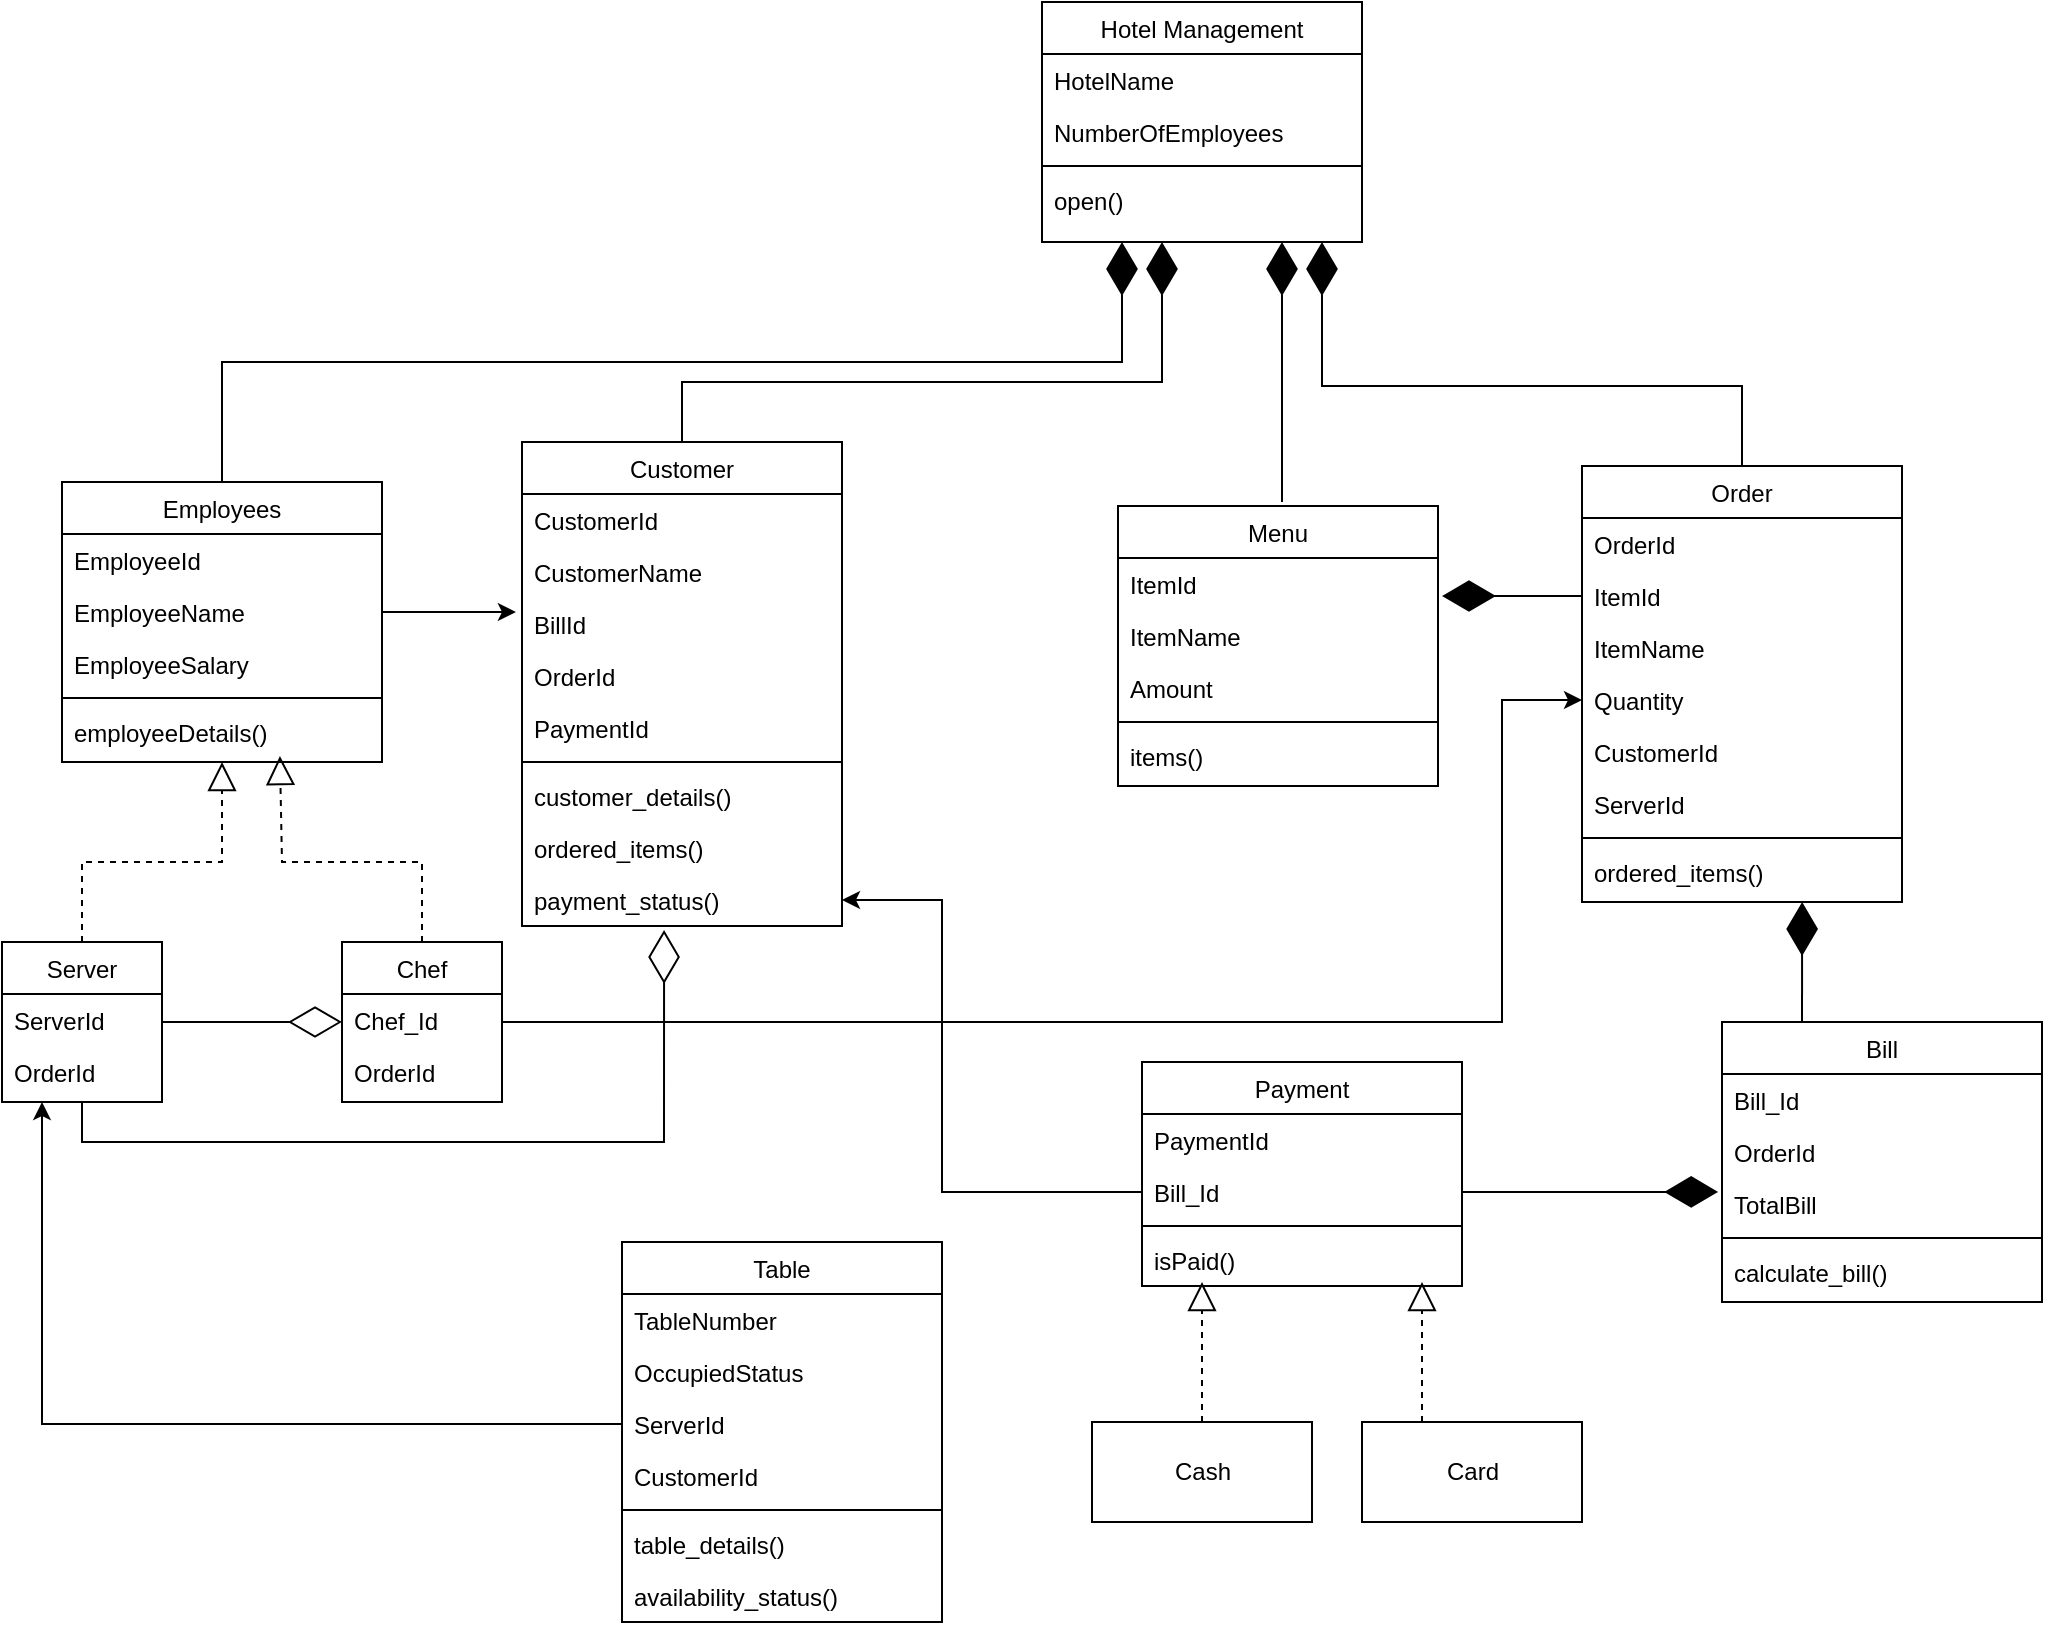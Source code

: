 <mxfile version="20.3.3" type="github">
  <diagram id="C5RBs43oDa-KdzZeNtuy" name="Page-1">
    <mxGraphModel dx="2500" dy="925" grid="1" gridSize="10" guides="1" tooltips="1" connect="1" arrows="1" fold="1" page="1" pageScale="1" pageWidth="827" pageHeight="1169" math="0" shadow="0">
      <root>
        <mxCell id="WIyWlLk6GJQsqaUBKTNV-0" />
        <mxCell id="WIyWlLk6GJQsqaUBKTNV-1" parent="WIyWlLk6GJQsqaUBKTNV-0" />
        <mxCell id="a2YxnJsob0HsdV3gTO4n-17" value="Hotel Management" style="swimlane;fontStyle=0;align=center;verticalAlign=top;childLayout=stackLayout;horizontal=1;startSize=26;horizontalStack=0;resizeParent=1;resizeLast=0;collapsible=1;marginBottom=0;rounded=0;shadow=0;strokeWidth=1;" vertex="1" parent="WIyWlLk6GJQsqaUBKTNV-1">
          <mxGeometry x="310" y="470" width="160" height="120" as="geometry">
            <mxRectangle x="230" y="140" width="160" height="26" as="alternateBounds" />
          </mxGeometry>
        </mxCell>
        <mxCell id="a2YxnJsob0HsdV3gTO4n-18" value="HotelName" style="text;align=left;verticalAlign=top;spacingLeft=4;spacingRight=4;overflow=hidden;rotatable=0;points=[[0,0.5],[1,0.5]];portConstraint=eastwest;" vertex="1" parent="a2YxnJsob0HsdV3gTO4n-17">
          <mxGeometry y="26" width="160" height="26" as="geometry" />
        </mxCell>
        <mxCell id="a2YxnJsob0HsdV3gTO4n-19" value="NumberOfEmployees" style="text;align=left;verticalAlign=top;spacingLeft=4;spacingRight=4;overflow=hidden;rotatable=0;points=[[0,0.5],[1,0.5]];portConstraint=eastwest;rounded=0;shadow=0;html=0;" vertex="1" parent="a2YxnJsob0HsdV3gTO4n-17">
          <mxGeometry y="52" width="160" height="26" as="geometry" />
        </mxCell>
        <mxCell id="a2YxnJsob0HsdV3gTO4n-21" value="" style="line;html=1;strokeWidth=1;align=left;verticalAlign=middle;spacingTop=-1;spacingLeft=3;spacingRight=3;rotatable=0;labelPosition=right;points=[];portConstraint=eastwest;" vertex="1" parent="a2YxnJsob0HsdV3gTO4n-17">
          <mxGeometry y="78" width="160" height="8" as="geometry" />
        </mxCell>
        <mxCell id="a2YxnJsob0HsdV3gTO4n-22" value="open()" style="text;align=left;verticalAlign=top;spacingLeft=4;spacingRight=4;overflow=hidden;rotatable=0;points=[[0,0.5],[1,0.5]];portConstraint=eastwest;" vertex="1" parent="a2YxnJsob0HsdV3gTO4n-17">
          <mxGeometry y="86" width="160" height="26" as="geometry" />
        </mxCell>
        <mxCell id="a2YxnJsob0HsdV3gTO4n-29" value="Employees" style="swimlane;fontStyle=0;align=center;verticalAlign=top;childLayout=stackLayout;horizontal=1;startSize=26;horizontalStack=0;resizeParent=1;resizeLast=0;collapsible=1;marginBottom=0;rounded=0;shadow=0;strokeWidth=1;" vertex="1" parent="WIyWlLk6GJQsqaUBKTNV-1">
          <mxGeometry x="-180" y="710" width="160" height="140" as="geometry">
            <mxRectangle x="550" y="140" width="160" height="26" as="alternateBounds" />
          </mxGeometry>
        </mxCell>
        <mxCell id="a2YxnJsob0HsdV3gTO4n-30" value="EmployeeId" style="text;align=left;verticalAlign=top;spacingLeft=4;spacingRight=4;overflow=hidden;rotatable=0;points=[[0,0.5],[1,0.5]];portConstraint=eastwest;" vertex="1" parent="a2YxnJsob0HsdV3gTO4n-29">
          <mxGeometry y="26" width="160" height="26" as="geometry" />
        </mxCell>
        <mxCell id="a2YxnJsob0HsdV3gTO4n-31" value="EmployeeName" style="text;align=left;verticalAlign=top;spacingLeft=4;spacingRight=4;overflow=hidden;rotatable=0;points=[[0,0.5],[1,0.5]];portConstraint=eastwest;rounded=0;shadow=0;html=0;" vertex="1" parent="a2YxnJsob0HsdV3gTO4n-29">
          <mxGeometry y="52" width="160" height="26" as="geometry" />
        </mxCell>
        <mxCell id="a2YxnJsob0HsdV3gTO4n-32" value="EmployeeSalary" style="text;align=left;verticalAlign=top;spacingLeft=4;spacingRight=4;overflow=hidden;rotatable=0;points=[[0,0.5],[1,0.5]];portConstraint=eastwest;rounded=0;shadow=0;html=0;" vertex="1" parent="a2YxnJsob0HsdV3gTO4n-29">
          <mxGeometry y="78" width="160" height="26" as="geometry" />
        </mxCell>
        <mxCell id="a2YxnJsob0HsdV3gTO4n-35" value="" style="line;html=1;strokeWidth=1;align=left;verticalAlign=middle;spacingTop=-1;spacingLeft=3;spacingRight=3;rotatable=0;labelPosition=right;points=[];portConstraint=eastwest;" vertex="1" parent="a2YxnJsob0HsdV3gTO4n-29">
          <mxGeometry y="104" width="160" height="8" as="geometry" />
        </mxCell>
        <mxCell id="a2YxnJsob0HsdV3gTO4n-36" value="employeeDetails()" style="text;align=left;verticalAlign=top;spacingLeft=4;spacingRight=4;overflow=hidden;rotatable=0;points=[[0,0.5],[1,0.5]];portConstraint=eastwest;" vertex="1" parent="a2YxnJsob0HsdV3gTO4n-29">
          <mxGeometry y="112" width="160" height="26" as="geometry" />
        </mxCell>
        <mxCell id="a2YxnJsob0HsdV3gTO4n-38" value="Customer" style="swimlane;fontStyle=0;align=center;verticalAlign=top;childLayout=stackLayout;horizontal=1;startSize=26;horizontalStack=0;resizeParent=1;resizeLast=0;collapsible=1;marginBottom=0;rounded=0;shadow=0;strokeWidth=1;" vertex="1" parent="WIyWlLk6GJQsqaUBKTNV-1">
          <mxGeometry x="50" y="690" width="160" height="242" as="geometry">
            <mxRectangle x="550" y="140" width="160" height="26" as="alternateBounds" />
          </mxGeometry>
        </mxCell>
        <mxCell id="a2YxnJsob0HsdV3gTO4n-39" value="CustomerId" style="text;align=left;verticalAlign=top;spacingLeft=4;spacingRight=4;overflow=hidden;rotatable=0;points=[[0,0.5],[1,0.5]];portConstraint=eastwest;" vertex="1" parent="a2YxnJsob0HsdV3gTO4n-38">
          <mxGeometry y="26" width="160" height="26" as="geometry" />
        </mxCell>
        <mxCell id="a2YxnJsob0HsdV3gTO4n-40" value="CustomerName" style="text;align=left;verticalAlign=top;spacingLeft=4;spacingRight=4;overflow=hidden;rotatable=0;points=[[0,0.5],[1,0.5]];portConstraint=eastwest;rounded=0;shadow=0;html=0;" vertex="1" parent="a2YxnJsob0HsdV3gTO4n-38">
          <mxGeometry y="52" width="160" height="26" as="geometry" />
        </mxCell>
        <mxCell id="a2YxnJsob0HsdV3gTO4n-41" value="BillId" style="text;align=left;verticalAlign=top;spacingLeft=4;spacingRight=4;overflow=hidden;rotatable=0;points=[[0,0.5],[1,0.5]];portConstraint=eastwest;rounded=0;shadow=0;html=0;" vertex="1" parent="a2YxnJsob0HsdV3gTO4n-38">
          <mxGeometry y="78" width="160" height="26" as="geometry" />
        </mxCell>
        <mxCell id="a2YxnJsob0HsdV3gTO4n-42" value="OrderId" style="text;align=left;verticalAlign=top;spacingLeft=4;spacingRight=4;overflow=hidden;rotatable=0;points=[[0,0.5],[1,0.5]];portConstraint=eastwest;rounded=0;shadow=0;html=0;" vertex="1" parent="a2YxnJsob0HsdV3gTO4n-38">
          <mxGeometry y="104" width="160" height="26" as="geometry" />
        </mxCell>
        <mxCell id="a2YxnJsob0HsdV3gTO4n-43" value="PaymentId" style="text;align=left;verticalAlign=top;spacingLeft=4;spacingRight=4;overflow=hidden;rotatable=0;points=[[0,0.5],[1,0.5]];portConstraint=eastwest;rounded=0;shadow=0;html=0;" vertex="1" parent="a2YxnJsob0HsdV3gTO4n-38">
          <mxGeometry y="130" width="160" height="26" as="geometry" />
        </mxCell>
        <mxCell id="a2YxnJsob0HsdV3gTO4n-44" value="" style="line;html=1;strokeWidth=1;align=left;verticalAlign=middle;spacingTop=-1;spacingLeft=3;spacingRight=3;rotatable=0;labelPosition=right;points=[];portConstraint=eastwest;" vertex="1" parent="a2YxnJsob0HsdV3gTO4n-38">
          <mxGeometry y="156" width="160" height="8" as="geometry" />
        </mxCell>
        <mxCell id="a2YxnJsob0HsdV3gTO4n-45" value="customer_details()" style="text;align=left;verticalAlign=top;spacingLeft=4;spacingRight=4;overflow=hidden;rotatable=0;points=[[0,0.5],[1,0.5]];portConstraint=eastwest;" vertex="1" parent="a2YxnJsob0HsdV3gTO4n-38">
          <mxGeometry y="164" width="160" height="26" as="geometry" />
        </mxCell>
        <mxCell id="a2YxnJsob0HsdV3gTO4n-46" value="ordered_items()" style="text;align=left;verticalAlign=top;spacingLeft=4;spacingRight=4;overflow=hidden;rotatable=0;points=[[0,0.5],[1,0.5]];portConstraint=eastwest;" vertex="1" parent="a2YxnJsob0HsdV3gTO4n-38">
          <mxGeometry y="190" width="160" height="26" as="geometry" />
        </mxCell>
        <mxCell id="a2YxnJsob0HsdV3gTO4n-47" value="payment_status()" style="text;align=left;verticalAlign=top;spacingLeft=4;spacingRight=4;overflow=hidden;rotatable=0;points=[[0,0.5],[1,0.5]];portConstraint=eastwest;" vertex="1" parent="a2YxnJsob0HsdV3gTO4n-38">
          <mxGeometry y="216" width="160" height="26" as="geometry" />
        </mxCell>
        <mxCell id="a2YxnJsob0HsdV3gTO4n-48" value="Order" style="swimlane;fontStyle=0;align=center;verticalAlign=top;childLayout=stackLayout;horizontal=1;startSize=26;horizontalStack=0;resizeParent=1;resizeLast=0;collapsible=1;marginBottom=0;rounded=0;shadow=0;strokeWidth=1;" vertex="1" parent="WIyWlLk6GJQsqaUBKTNV-1">
          <mxGeometry x="580" y="702" width="160" height="218" as="geometry">
            <mxRectangle x="550" y="140" width="160" height="26" as="alternateBounds" />
          </mxGeometry>
        </mxCell>
        <mxCell id="a2YxnJsob0HsdV3gTO4n-49" value="OrderId" style="text;align=left;verticalAlign=top;spacingLeft=4;spacingRight=4;overflow=hidden;rotatable=0;points=[[0,0.5],[1,0.5]];portConstraint=eastwest;" vertex="1" parent="a2YxnJsob0HsdV3gTO4n-48">
          <mxGeometry y="26" width="160" height="26" as="geometry" />
        </mxCell>
        <mxCell id="a2YxnJsob0HsdV3gTO4n-50" value="ItemId" style="text;align=left;verticalAlign=top;spacingLeft=4;spacingRight=4;overflow=hidden;rotatable=0;points=[[0,0.5],[1,0.5]];portConstraint=eastwest;rounded=0;shadow=0;html=0;" vertex="1" parent="a2YxnJsob0HsdV3gTO4n-48">
          <mxGeometry y="52" width="160" height="26" as="geometry" />
        </mxCell>
        <mxCell id="a2YxnJsob0HsdV3gTO4n-51" value="ItemName" style="text;align=left;verticalAlign=top;spacingLeft=4;spacingRight=4;overflow=hidden;rotatable=0;points=[[0,0.5],[1,0.5]];portConstraint=eastwest;rounded=0;shadow=0;html=0;" vertex="1" parent="a2YxnJsob0HsdV3gTO4n-48">
          <mxGeometry y="78" width="160" height="26" as="geometry" />
        </mxCell>
        <mxCell id="a2YxnJsob0HsdV3gTO4n-52" value="Quantity" style="text;align=left;verticalAlign=top;spacingLeft=4;spacingRight=4;overflow=hidden;rotatable=0;points=[[0,0.5],[1,0.5]];portConstraint=eastwest;rounded=0;shadow=0;html=0;" vertex="1" parent="a2YxnJsob0HsdV3gTO4n-48">
          <mxGeometry y="104" width="160" height="26" as="geometry" />
        </mxCell>
        <mxCell id="a2YxnJsob0HsdV3gTO4n-53" value="CustomerId" style="text;align=left;verticalAlign=top;spacingLeft=4;spacingRight=4;overflow=hidden;rotatable=0;points=[[0,0.5],[1,0.5]];portConstraint=eastwest;rounded=0;shadow=0;html=0;" vertex="1" parent="a2YxnJsob0HsdV3gTO4n-48">
          <mxGeometry y="130" width="160" height="26" as="geometry" />
        </mxCell>
        <mxCell id="a2YxnJsob0HsdV3gTO4n-64" value="ServerId" style="text;align=left;verticalAlign=top;spacingLeft=4;spacingRight=4;overflow=hidden;rotatable=0;points=[[0,0.5],[1,0.5]];portConstraint=eastwest;rounded=0;shadow=0;html=0;" vertex="1" parent="a2YxnJsob0HsdV3gTO4n-48">
          <mxGeometry y="156" width="160" height="26" as="geometry" />
        </mxCell>
        <mxCell id="a2YxnJsob0HsdV3gTO4n-54" value="" style="line;html=1;strokeWidth=1;align=left;verticalAlign=middle;spacingTop=-1;spacingLeft=3;spacingRight=3;rotatable=0;labelPosition=right;points=[];portConstraint=eastwest;" vertex="1" parent="a2YxnJsob0HsdV3gTO4n-48">
          <mxGeometry y="182" width="160" height="8" as="geometry" />
        </mxCell>
        <mxCell id="a2YxnJsob0HsdV3gTO4n-56" value="ordered_items()" style="text;align=left;verticalAlign=top;spacingLeft=4;spacingRight=4;overflow=hidden;rotatable=0;points=[[0,0.5],[1,0.5]];portConstraint=eastwest;" vertex="1" parent="a2YxnJsob0HsdV3gTO4n-48">
          <mxGeometry y="190" width="160" height="26" as="geometry" />
        </mxCell>
        <mxCell id="a2YxnJsob0HsdV3gTO4n-58" value="Menu" style="swimlane;fontStyle=0;align=center;verticalAlign=top;childLayout=stackLayout;horizontal=1;startSize=26;horizontalStack=0;resizeParent=1;resizeLast=0;collapsible=1;marginBottom=0;rounded=0;shadow=0;strokeWidth=1;" vertex="1" parent="WIyWlLk6GJQsqaUBKTNV-1">
          <mxGeometry x="348" y="722" width="160" height="140" as="geometry">
            <mxRectangle x="550" y="140" width="160" height="26" as="alternateBounds" />
          </mxGeometry>
        </mxCell>
        <mxCell id="a2YxnJsob0HsdV3gTO4n-59" value="ItemId" style="text;align=left;verticalAlign=top;spacingLeft=4;spacingRight=4;overflow=hidden;rotatable=0;points=[[0,0.5],[1,0.5]];portConstraint=eastwest;" vertex="1" parent="a2YxnJsob0HsdV3gTO4n-58">
          <mxGeometry y="26" width="160" height="26" as="geometry" />
        </mxCell>
        <mxCell id="a2YxnJsob0HsdV3gTO4n-60" value="ItemName" style="text;align=left;verticalAlign=top;spacingLeft=4;spacingRight=4;overflow=hidden;rotatable=0;points=[[0,0.5],[1,0.5]];portConstraint=eastwest;rounded=0;shadow=0;html=0;" vertex="1" parent="a2YxnJsob0HsdV3gTO4n-58">
          <mxGeometry y="52" width="160" height="26" as="geometry" />
        </mxCell>
        <mxCell id="a2YxnJsob0HsdV3gTO4n-61" value="Amount" style="text;align=left;verticalAlign=top;spacingLeft=4;spacingRight=4;overflow=hidden;rotatable=0;points=[[0,0.5],[1,0.5]];portConstraint=eastwest;rounded=0;shadow=0;html=0;" vertex="1" parent="a2YxnJsob0HsdV3gTO4n-58">
          <mxGeometry y="78" width="160" height="26" as="geometry" />
        </mxCell>
        <mxCell id="a2YxnJsob0HsdV3gTO4n-62" value="" style="line;html=1;strokeWidth=1;align=left;verticalAlign=middle;spacingTop=-1;spacingLeft=3;spacingRight=3;rotatable=0;labelPosition=right;points=[];portConstraint=eastwest;" vertex="1" parent="a2YxnJsob0HsdV3gTO4n-58">
          <mxGeometry y="104" width="160" height="8" as="geometry" />
        </mxCell>
        <mxCell id="a2YxnJsob0HsdV3gTO4n-63" value="items()" style="text;align=left;verticalAlign=top;spacingLeft=4;spacingRight=4;overflow=hidden;rotatable=0;points=[[0,0.5],[1,0.5]];portConstraint=eastwest;" vertex="1" parent="a2YxnJsob0HsdV3gTO4n-58">
          <mxGeometry y="112" width="160" height="26" as="geometry" />
        </mxCell>
        <mxCell id="a2YxnJsob0HsdV3gTO4n-65" value="Bill" style="swimlane;fontStyle=0;align=center;verticalAlign=top;childLayout=stackLayout;horizontal=1;startSize=26;horizontalStack=0;resizeParent=1;resizeLast=0;collapsible=1;marginBottom=0;rounded=0;shadow=0;strokeWidth=1;" vertex="1" parent="WIyWlLk6GJQsqaUBKTNV-1">
          <mxGeometry x="650" y="980" width="160" height="140" as="geometry">
            <mxRectangle x="550" y="140" width="160" height="26" as="alternateBounds" />
          </mxGeometry>
        </mxCell>
        <mxCell id="a2YxnJsob0HsdV3gTO4n-66" value="Bill_Id" style="text;align=left;verticalAlign=top;spacingLeft=4;spacingRight=4;overflow=hidden;rotatable=0;points=[[0,0.5],[1,0.5]];portConstraint=eastwest;" vertex="1" parent="a2YxnJsob0HsdV3gTO4n-65">
          <mxGeometry y="26" width="160" height="26" as="geometry" />
        </mxCell>
        <mxCell id="a2YxnJsob0HsdV3gTO4n-67" value="OrderId" style="text;align=left;verticalAlign=top;spacingLeft=4;spacingRight=4;overflow=hidden;rotatable=0;points=[[0,0.5],[1,0.5]];portConstraint=eastwest;rounded=0;shadow=0;html=0;" vertex="1" parent="a2YxnJsob0HsdV3gTO4n-65">
          <mxGeometry y="52" width="160" height="26" as="geometry" />
        </mxCell>
        <mxCell id="a2YxnJsob0HsdV3gTO4n-68" value="TotalBill" style="text;align=left;verticalAlign=top;spacingLeft=4;spacingRight=4;overflow=hidden;rotatable=0;points=[[0,0.5],[1,0.5]];portConstraint=eastwest;rounded=0;shadow=0;html=0;" vertex="1" parent="a2YxnJsob0HsdV3gTO4n-65">
          <mxGeometry y="78" width="160" height="26" as="geometry" />
        </mxCell>
        <mxCell id="a2YxnJsob0HsdV3gTO4n-69" value="" style="line;html=1;strokeWidth=1;align=left;verticalAlign=middle;spacingTop=-1;spacingLeft=3;spacingRight=3;rotatable=0;labelPosition=right;points=[];portConstraint=eastwest;" vertex="1" parent="a2YxnJsob0HsdV3gTO4n-65">
          <mxGeometry y="104" width="160" height="8" as="geometry" />
        </mxCell>
        <mxCell id="a2YxnJsob0HsdV3gTO4n-70" value="calculate_bill()" style="text;align=left;verticalAlign=top;spacingLeft=4;spacingRight=4;overflow=hidden;rotatable=0;points=[[0,0.5],[1,0.5]];portConstraint=eastwest;" vertex="1" parent="a2YxnJsob0HsdV3gTO4n-65">
          <mxGeometry y="112" width="160" height="26" as="geometry" />
        </mxCell>
        <mxCell id="a2YxnJsob0HsdV3gTO4n-71" value="Payment" style="swimlane;fontStyle=0;align=center;verticalAlign=top;childLayout=stackLayout;horizontal=1;startSize=26;horizontalStack=0;resizeParent=1;resizeLast=0;collapsible=1;marginBottom=0;rounded=0;shadow=0;strokeWidth=1;" vertex="1" parent="WIyWlLk6GJQsqaUBKTNV-1">
          <mxGeometry x="360" y="1000" width="160" height="112" as="geometry">
            <mxRectangle x="550" y="140" width="160" height="26" as="alternateBounds" />
          </mxGeometry>
        </mxCell>
        <mxCell id="a2YxnJsob0HsdV3gTO4n-72" value="PaymentId" style="text;align=left;verticalAlign=top;spacingLeft=4;spacingRight=4;overflow=hidden;rotatable=0;points=[[0,0.5],[1,0.5]];portConstraint=eastwest;" vertex="1" parent="a2YxnJsob0HsdV3gTO4n-71">
          <mxGeometry y="26" width="160" height="26" as="geometry" />
        </mxCell>
        <mxCell id="a2YxnJsob0HsdV3gTO4n-73" value="Bill_Id" style="text;align=left;verticalAlign=top;spacingLeft=4;spacingRight=4;overflow=hidden;rotatable=0;points=[[0,0.5],[1,0.5]];portConstraint=eastwest;rounded=0;shadow=0;html=0;" vertex="1" parent="a2YxnJsob0HsdV3gTO4n-71">
          <mxGeometry y="52" width="160" height="26" as="geometry" />
        </mxCell>
        <mxCell id="a2YxnJsob0HsdV3gTO4n-75" value="" style="line;html=1;strokeWidth=1;align=left;verticalAlign=middle;spacingTop=-1;spacingLeft=3;spacingRight=3;rotatable=0;labelPosition=right;points=[];portConstraint=eastwest;" vertex="1" parent="a2YxnJsob0HsdV3gTO4n-71">
          <mxGeometry y="78" width="160" height="8" as="geometry" />
        </mxCell>
        <mxCell id="a2YxnJsob0HsdV3gTO4n-76" value="isPaid()" style="text;align=left;verticalAlign=top;spacingLeft=4;spacingRight=4;overflow=hidden;rotatable=0;points=[[0,0.5],[1,0.5]];portConstraint=eastwest;" vertex="1" parent="a2YxnJsob0HsdV3gTO4n-71">
          <mxGeometry y="86" width="160" height="26" as="geometry" />
        </mxCell>
        <mxCell id="a2YxnJsob0HsdV3gTO4n-77" value="Server" style="swimlane;fontStyle=0;align=center;verticalAlign=top;childLayout=stackLayout;horizontal=1;startSize=26;horizontalStack=0;resizeParent=1;resizeLast=0;collapsible=1;marginBottom=0;rounded=0;shadow=0;strokeWidth=1;" vertex="1" parent="WIyWlLk6GJQsqaUBKTNV-1">
          <mxGeometry x="-210" y="940" width="80" height="80" as="geometry">
            <mxRectangle x="130" y="380" width="160" height="26" as="alternateBounds" />
          </mxGeometry>
        </mxCell>
        <mxCell id="a2YxnJsob0HsdV3gTO4n-78" value="ServerId" style="text;align=left;verticalAlign=top;spacingLeft=4;spacingRight=4;overflow=hidden;rotatable=0;points=[[0,0.5],[1,0.5]];portConstraint=eastwest;" vertex="1" parent="a2YxnJsob0HsdV3gTO4n-77">
          <mxGeometry y="26" width="80" height="26" as="geometry" />
        </mxCell>
        <mxCell id="a2YxnJsob0HsdV3gTO4n-79" value="OrderId" style="text;align=left;verticalAlign=top;spacingLeft=4;spacingRight=4;overflow=hidden;rotatable=0;points=[[0,0.5],[1,0.5]];portConstraint=eastwest;rounded=0;shadow=0;html=0;" vertex="1" parent="a2YxnJsob0HsdV3gTO4n-77">
          <mxGeometry y="52" width="80" height="26" as="geometry" />
        </mxCell>
        <mxCell id="a2YxnJsob0HsdV3gTO4n-83" value="Chef" style="swimlane;fontStyle=0;align=center;verticalAlign=top;childLayout=stackLayout;horizontal=1;startSize=26;horizontalStack=0;resizeParent=1;resizeLast=0;collapsible=1;marginBottom=0;rounded=0;shadow=0;strokeWidth=1;" vertex="1" parent="WIyWlLk6GJQsqaUBKTNV-1">
          <mxGeometry x="-40" y="940" width="80" height="80" as="geometry">
            <mxRectangle x="130" y="380" width="160" height="26" as="alternateBounds" />
          </mxGeometry>
        </mxCell>
        <mxCell id="a2YxnJsob0HsdV3gTO4n-84" value="Chef_Id" style="text;align=left;verticalAlign=top;spacingLeft=4;spacingRight=4;overflow=hidden;rotatable=0;points=[[0,0.5],[1,0.5]];portConstraint=eastwest;" vertex="1" parent="a2YxnJsob0HsdV3gTO4n-83">
          <mxGeometry y="26" width="80" height="26" as="geometry" />
        </mxCell>
        <mxCell id="a2YxnJsob0HsdV3gTO4n-85" value="OrderId" style="text;align=left;verticalAlign=top;spacingLeft=4;spacingRight=4;overflow=hidden;rotatable=0;points=[[0,0.5],[1,0.5]];portConstraint=eastwest;rounded=0;shadow=0;html=0;" vertex="1" parent="a2YxnJsob0HsdV3gTO4n-83">
          <mxGeometry y="52" width="80" height="26" as="geometry" />
        </mxCell>
        <mxCell id="a2YxnJsob0HsdV3gTO4n-86" value="Table" style="swimlane;fontStyle=0;align=center;verticalAlign=top;childLayout=stackLayout;horizontal=1;startSize=26;horizontalStack=0;resizeParent=1;resizeLast=0;collapsible=1;marginBottom=0;rounded=0;shadow=0;strokeWidth=1;" vertex="1" parent="WIyWlLk6GJQsqaUBKTNV-1">
          <mxGeometry x="100" y="1090" width="160" height="190" as="geometry">
            <mxRectangle x="550" y="140" width="160" height="26" as="alternateBounds" />
          </mxGeometry>
        </mxCell>
        <mxCell id="a2YxnJsob0HsdV3gTO4n-87" value="TableNumber" style="text;align=left;verticalAlign=top;spacingLeft=4;spacingRight=4;overflow=hidden;rotatable=0;points=[[0,0.5],[1,0.5]];portConstraint=eastwest;" vertex="1" parent="a2YxnJsob0HsdV3gTO4n-86">
          <mxGeometry y="26" width="160" height="26" as="geometry" />
        </mxCell>
        <mxCell id="a2YxnJsob0HsdV3gTO4n-88" value="OccupiedStatus" style="text;align=left;verticalAlign=top;spacingLeft=4;spacingRight=4;overflow=hidden;rotatable=0;points=[[0,0.5],[1,0.5]];portConstraint=eastwest;rounded=0;shadow=0;html=0;" vertex="1" parent="a2YxnJsob0HsdV3gTO4n-86">
          <mxGeometry y="52" width="160" height="26" as="geometry" />
        </mxCell>
        <mxCell id="a2YxnJsob0HsdV3gTO4n-89" value="ServerId" style="text;align=left;verticalAlign=top;spacingLeft=4;spacingRight=4;overflow=hidden;rotatable=0;points=[[0,0.5],[1,0.5]];portConstraint=eastwest;rounded=0;shadow=0;html=0;" vertex="1" parent="a2YxnJsob0HsdV3gTO4n-86">
          <mxGeometry y="78" width="160" height="26" as="geometry" />
        </mxCell>
        <mxCell id="a2YxnJsob0HsdV3gTO4n-90" value="CustomerId" style="text;align=left;verticalAlign=top;spacingLeft=4;spacingRight=4;overflow=hidden;rotatable=0;points=[[0,0.5],[1,0.5]];portConstraint=eastwest;rounded=0;shadow=0;html=0;" vertex="1" parent="a2YxnJsob0HsdV3gTO4n-86">
          <mxGeometry y="104" width="160" height="26" as="geometry" />
        </mxCell>
        <mxCell id="a2YxnJsob0HsdV3gTO4n-92" value="" style="line;html=1;strokeWidth=1;align=left;verticalAlign=middle;spacingTop=-1;spacingLeft=3;spacingRight=3;rotatable=0;labelPosition=right;points=[];portConstraint=eastwest;" vertex="1" parent="a2YxnJsob0HsdV3gTO4n-86">
          <mxGeometry y="130" width="160" height="8" as="geometry" />
        </mxCell>
        <mxCell id="a2YxnJsob0HsdV3gTO4n-93" value="table_details()" style="text;align=left;verticalAlign=top;spacingLeft=4;spacingRight=4;overflow=hidden;rotatable=0;points=[[0,0.5],[1,0.5]];portConstraint=eastwest;" vertex="1" parent="a2YxnJsob0HsdV3gTO4n-86">
          <mxGeometry y="138" width="160" height="26" as="geometry" />
        </mxCell>
        <mxCell id="a2YxnJsob0HsdV3gTO4n-95" value="availability_status()" style="text;align=left;verticalAlign=top;spacingLeft=4;spacingRight=4;overflow=hidden;rotatable=0;points=[[0,0.5],[1,0.5]];portConstraint=eastwest;" vertex="1" parent="a2YxnJsob0HsdV3gTO4n-86">
          <mxGeometry y="164" width="160" height="26" as="geometry" />
        </mxCell>
        <mxCell id="a2YxnJsob0HsdV3gTO4n-99" value="Cash" style="html=1;" vertex="1" parent="WIyWlLk6GJQsqaUBKTNV-1">
          <mxGeometry x="335" y="1180" width="110" height="50" as="geometry" />
        </mxCell>
        <mxCell id="a2YxnJsob0HsdV3gTO4n-100" value="Card" style="html=1;" vertex="1" parent="WIyWlLk6GJQsqaUBKTNV-1">
          <mxGeometry x="470" y="1180" width="110" height="50" as="geometry" />
        </mxCell>
        <mxCell id="a2YxnJsob0HsdV3gTO4n-101" value="" style="endArrow=diamondThin;endFill=1;endSize=24;html=1;rounded=0;exitX=0.5;exitY=0;exitDx=0;exitDy=0;entryX=0.25;entryY=1;entryDx=0;entryDy=0;" edge="1" parent="WIyWlLk6GJQsqaUBKTNV-1" source="a2YxnJsob0HsdV3gTO4n-29" target="a2YxnJsob0HsdV3gTO4n-17">
          <mxGeometry width="160" relative="1" as="geometry">
            <mxPoint x="280" y="870" as="sourcePoint" />
            <mxPoint x="400" y="640" as="targetPoint" />
            <Array as="points">
              <mxPoint x="-100" y="650" />
              <mxPoint x="350" y="650" />
            </Array>
          </mxGeometry>
        </mxCell>
        <mxCell id="a2YxnJsob0HsdV3gTO4n-102" value="" style="endArrow=diamondThin;endFill=1;endSize=24;html=1;rounded=0;exitX=0.5;exitY=0;exitDx=0;exitDy=0;" edge="1" parent="WIyWlLk6GJQsqaUBKTNV-1" source="a2YxnJsob0HsdV3gTO4n-38">
          <mxGeometry width="160" relative="1" as="geometry">
            <mxPoint x="-80" y="732" as="sourcePoint" />
            <mxPoint x="370" y="590" as="targetPoint" />
            <Array as="points">
              <mxPoint x="130" y="660" />
              <mxPoint x="370" y="660" />
            </Array>
          </mxGeometry>
        </mxCell>
        <mxCell id="a2YxnJsob0HsdV3gTO4n-103" value="" style="endArrow=diamondThin;endFill=1;endSize=24;html=1;rounded=0;entryX=0.75;entryY=1;entryDx=0;entryDy=0;" edge="1" parent="WIyWlLk6GJQsqaUBKTNV-1" target="a2YxnJsob0HsdV3gTO4n-17">
          <mxGeometry width="160" relative="1" as="geometry">
            <mxPoint x="430" y="720" as="sourcePoint" />
            <mxPoint x="440" y="670" as="targetPoint" />
          </mxGeometry>
        </mxCell>
        <mxCell id="a2YxnJsob0HsdV3gTO4n-104" value="" style="endArrow=diamondThin;endFill=1;endSize=24;html=1;rounded=0;" edge="1" parent="WIyWlLk6GJQsqaUBKTNV-1">
          <mxGeometry width="160" relative="1" as="geometry">
            <mxPoint x="660" y="702" as="sourcePoint" />
            <mxPoint x="450" y="590" as="targetPoint" />
            <Array as="points">
              <mxPoint x="660" y="662" />
              <mxPoint x="450" y="662" />
            </Array>
          </mxGeometry>
        </mxCell>
        <mxCell id="a2YxnJsob0HsdV3gTO4n-105" value="" style="endArrow=block;dashed=1;endFill=0;endSize=12;html=1;rounded=0;exitX=0.5;exitY=0;exitDx=0;exitDy=0;entryX=0.5;entryY=1;entryDx=0;entryDy=0;" edge="1" parent="WIyWlLk6GJQsqaUBKTNV-1" source="a2YxnJsob0HsdV3gTO4n-77" target="a2YxnJsob0HsdV3gTO4n-29">
          <mxGeometry width="160" relative="1" as="geometry">
            <mxPoint x="280" y="970" as="sourcePoint" />
            <mxPoint x="-60" y="880" as="targetPoint" />
            <Array as="points">
              <mxPoint x="-170" y="900" />
              <mxPoint x="-130" y="900" />
              <mxPoint x="-100" y="900" />
            </Array>
          </mxGeometry>
        </mxCell>
        <mxCell id="a2YxnJsob0HsdV3gTO4n-107" value="" style="endArrow=block;dashed=1;endFill=0;endSize=12;html=1;rounded=0;exitX=0.5;exitY=0;exitDx=0;exitDy=0;entryX=0.681;entryY=0.962;entryDx=0;entryDy=0;entryPerimeter=0;" edge="1" parent="WIyWlLk6GJQsqaUBKTNV-1" source="a2YxnJsob0HsdV3gTO4n-83" target="a2YxnJsob0HsdV3gTO4n-36">
          <mxGeometry width="160" relative="1" as="geometry">
            <mxPoint x="280" y="970" as="sourcePoint" />
            <mxPoint x="-50" y="850" as="targetPoint" />
            <Array as="points">
              <mxPoint y="900" />
              <mxPoint x="-70" y="900" />
            </Array>
          </mxGeometry>
        </mxCell>
        <mxCell id="a2YxnJsob0HsdV3gTO4n-113" style="edgeStyle=orthogonalEdgeStyle;rounded=0;orthogonalLoop=1;jettySize=auto;html=1;exitX=0;exitY=0.5;exitDx=0;exitDy=0;entryX=0.25;entryY=1;entryDx=0;entryDy=0;" edge="1" parent="WIyWlLk6GJQsqaUBKTNV-1" source="a2YxnJsob0HsdV3gTO4n-89" target="a2YxnJsob0HsdV3gTO4n-77">
          <mxGeometry relative="1" as="geometry" />
        </mxCell>
        <mxCell id="a2YxnJsob0HsdV3gTO4n-114" value="" style="endArrow=diamondThin;endFill=0;endSize=24;html=1;rounded=0;" edge="1" parent="WIyWlLk6GJQsqaUBKTNV-1">
          <mxGeometry width="160" relative="1" as="geometry">
            <mxPoint x="-130" y="980" as="sourcePoint" />
            <mxPoint x="-40" y="980" as="targetPoint" />
          </mxGeometry>
        </mxCell>
        <mxCell id="a2YxnJsob0HsdV3gTO4n-115" value="" style="endArrow=diamondThin;endFill=0;endSize=24;html=1;rounded=0;exitX=0.5;exitY=1;exitDx=0;exitDy=0;entryX=0.444;entryY=1.077;entryDx=0;entryDy=0;entryPerimeter=0;" edge="1" parent="WIyWlLk6GJQsqaUBKTNV-1" source="a2YxnJsob0HsdV3gTO4n-77" target="a2YxnJsob0HsdV3gTO4n-47">
          <mxGeometry width="160" relative="1" as="geometry">
            <mxPoint x="-160" y="1070" as="sourcePoint" />
            <mxPoint x="100" y="1070" as="targetPoint" />
            <Array as="points">
              <mxPoint x="-170" y="1040" />
              <mxPoint x="121" y="1040" />
            </Array>
          </mxGeometry>
        </mxCell>
        <mxCell id="a2YxnJsob0HsdV3gTO4n-116" style="edgeStyle=orthogonalEdgeStyle;rounded=0;orthogonalLoop=1;jettySize=auto;html=1;exitX=1;exitY=0.5;exitDx=0;exitDy=0;entryX=0;entryY=0.5;entryDx=0;entryDy=0;" edge="1" parent="WIyWlLk6GJQsqaUBKTNV-1" source="a2YxnJsob0HsdV3gTO4n-85" target="a2YxnJsob0HsdV3gTO4n-52">
          <mxGeometry relative="1" as="geometry">
            <Array as="points">
              <mxPoint x="40" y="980" />
              <mxPoint x="540" y="980" />
              <mxPoint x="540" y="819" />
            </Array>
          </mxGeometry>
        </mxCell>
        <mxCell id="a2YxnJsob0HsdV3gTO4n-117" value="" style="endArrow=diamondThin;endFill=1;endSize=24;html=1;rounded=0;exitX=1;exitY=0.5;exitDx=0;exitDy=0;entryX=-0.012;entryY=0.269;entryDx=0;entryDy=0;entryPerimeter=0;" edge="1" parent="WIyWlLk6GJQsqaUBKTNV-1" source="a2YxnJsob0HsdV3gTO4n-73" target="a2YxnJsob0HsdV3gTO4n-68">
          <mxGeometry width="160" relative="1" as="geometry">
            <mxPoint x="280" y="970" as="sourcePoint" />
            <mxPoint x="650" y="1060" as="targetPoint" />
          </mxGeometry>
        </mxCell>
        <mxCell id="a2YxnJsob0HsdV3gTO4n-118" value="" style="endArrow=diamondThin;endFill=1;endSize=24;html=1;rounded=0;exitX=0.25;exitY=0;exitDx=0;exitDy=0;entryX=0.688;entryY=1.077;entryDx=0;entryDy=0;entryPerimeter=0;" edge="1" parent="WIyWlLk6GJQsqaUBKTNV-1" source="a2YxnJsob0HsdV3gTO4n-65" target="a2YxnJsob0HsdV3gTO4n-56">
          <mxGeometry width="160" relative="1" as="geometry">
            <mxPoint x="280" y="970" as="sourcePoint" />
            <mxPoint x="440" y="970" as="targetPoint" />
          </mxGeometry>
        </mxCell>
        <mxCell id="a2YxnJsob0HsdV3gTO4n-119" value="" style="endArrow=block;dashed=1;endFill=0;endSize=12;html=1;rounded=0;exitX=0.5;exitY=0;exitDx=0;exitDy=0;" edge="1" parent="WIyWlLk6GJQsqaUBKTNV-1" source="a2YxnJsob0HsdV3gTO4n-99">
          <mxGeometry width="160" relative="1" as="geometry">
            <mxPoint x="280" y="970" as="sourcePoint" />
            <mxPoint x="390" y="1110" as="targetPoint" />
          </mxGeometry>
        </mxCell>
        <mxCell id="a2YxnJsob0HsdV3gTO4n-120" value="" style="endArrow=block;dashed=1;endFill=0;endSize=12;html=1;rounded=0;exitX=0.5;exitY=0;exitDx=0;exitDy=0;" edge="1" parent="WIyWlLk6GJQsqaUBKTNV-1">
          <mxGeometry width="160" relative="1" as="geometry">
            <mxPoint x="500" y="1180" as="sourcePoint" />
            <mxPoint x="500" y="1110" as="targetPoint" />
          </mxGeometry>
        </mxCell>
        <mxCell id="a2YxnJsob0HsdV3gTO4n-121" style="edgeStyle=orthogonalEdgeStyle;rounded=0;orthogonalLoop=1;jettySize=auto;html=1;exitX=0;exitY=0.5;exitDx=0;exitDy=0;entryX=1;entryY=0.5;entryDx=0;entryDy=0;" edge="1" parent="WIyWlLk6GJQsqaUBKTNV-1" source="a2YxnJsob0HsdV3gTO4n-73" target="a2YxnJsob0HsdV3gTO4n-47">
          <mxGeometry relative="1" as="geometry">
            <mxPoint x="250" y="900" as="targetPoint" />
            <Array as="points">
              <mxPoint x="260" y="1065" />
              <mxPoint x="260" y="919" />
            </Array>
          </mxGeometry>
        </mxCell>
        <mxCell id="a2YxnJsob0HsdV3gTO4n-122" value="" style="endArrow=diamondThin;endFill=1;endSize=24;html=1;rounded=0;exitX=0;exitY=0.5;exitDx=0;exitDy=0;" edge="1" parent="WIyWlLk6GJQsqaUBKTNV-1" source="a2YxnJsob0HsdV3gTO4n-50">
          <mxGeometry width="160" relative="1" as="geometry">
            <mxPoint x="280" y="970" as="sourcePoint" />
            <mxPoint x="510" y="767" as="targetPoint" />
          </mxGeometry>
        </mxCell>
        <mxCell id="a2YxnJsob0HsdV3gTO4n-124" style="edgeStyle=orthogonalEdgeStyle;rounded=0;orthogonalLoop=1;jettySize=auto;html=1;exitX=1;exitY=0.5;exitDx=0;exitDy=0;entryX=-0.019;entryY=0.269;entryDx=0;entryDy=0;entryPerimeter=0;" edge="1" parent="WIyWlLk6GJQsqaUBKTNV-1" source="a2YxnJsob0HsdV3gTO4n-31" target="a2YxnJsob0HsdV3gTO4n-41">
          <mxGeometry relative="1" as="geometry" />
        </mxCell>
      </root>
    </mxGraphModel>
  </diagram>
</mxfile>
